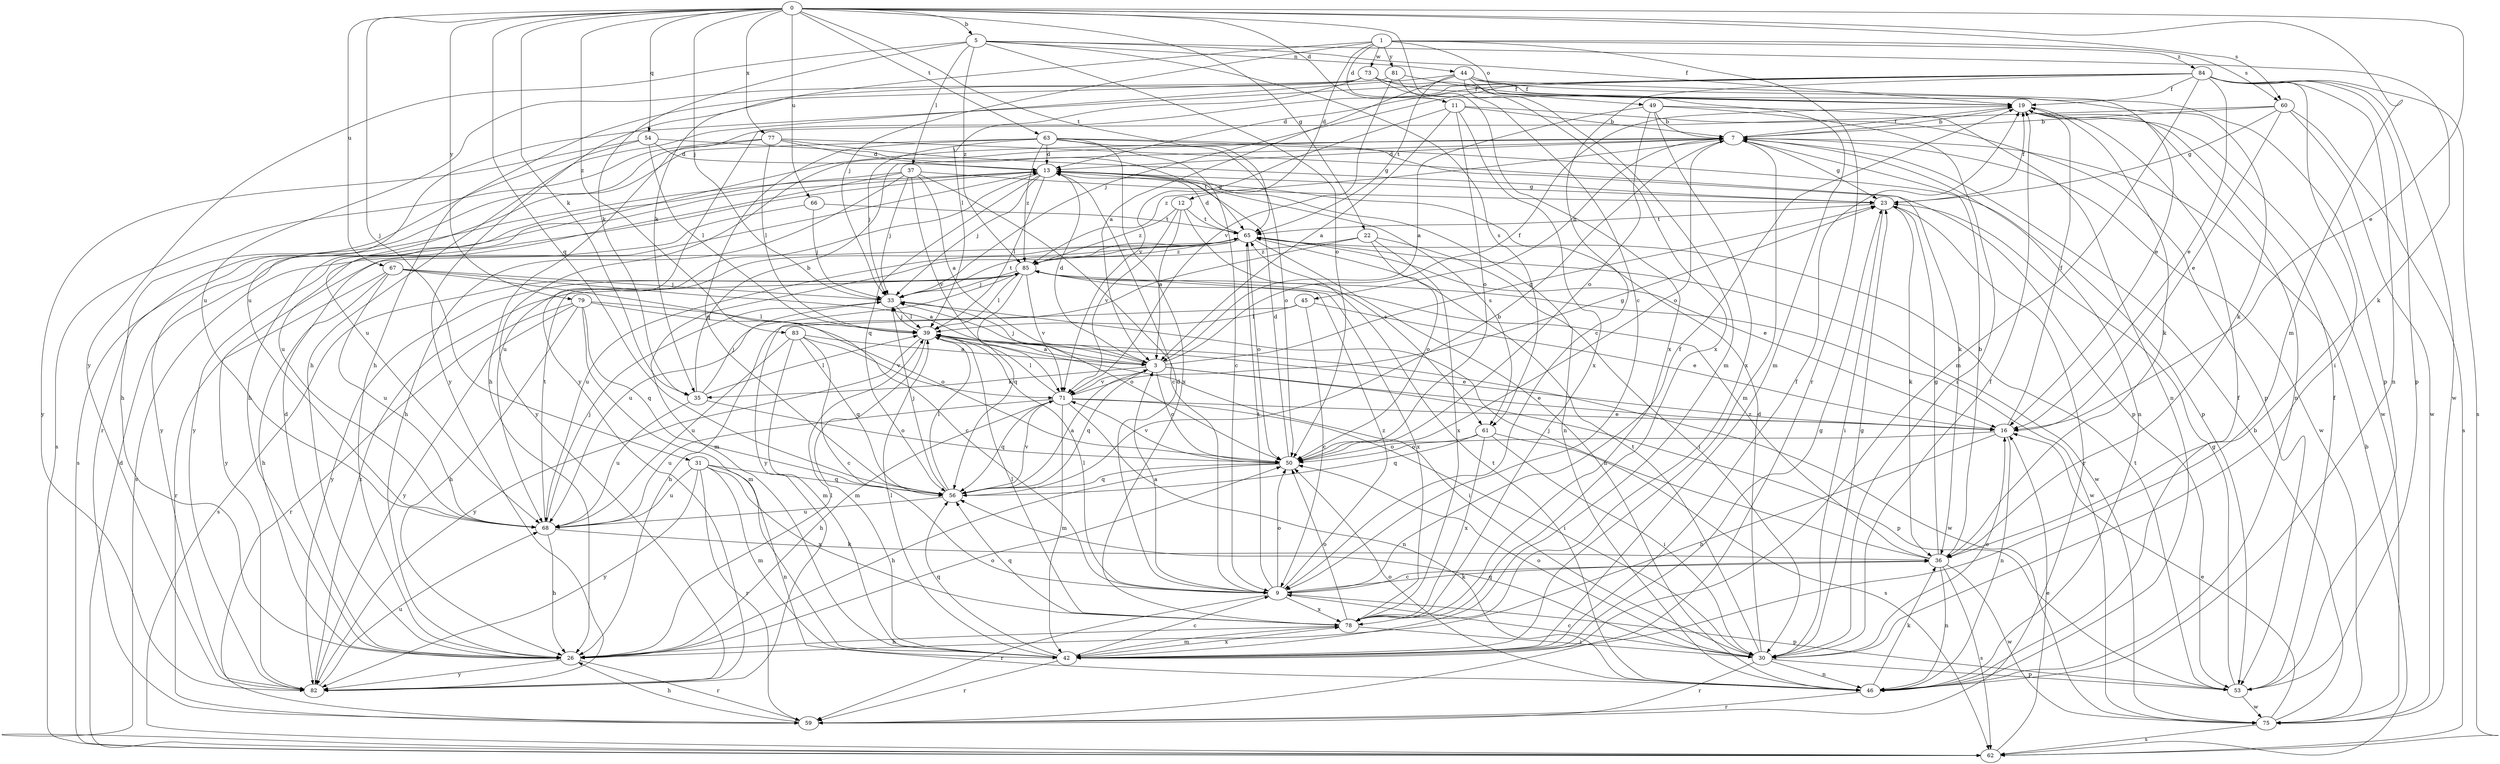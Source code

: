 strict digraph  {
0;
1;
3;
5;
7;
9;
11;
12;
13;
16;
19;
22;
23;
26;
30;
31;
33;
35;
36;
37;
39;
42;
44;
45;
46;
49;
50;
53;
54;
56;
59;
60;
61;
62;
63;
65;
66;
67;
68;
71;
73;
75;
77;
78;
79;
81;
82;
83;
84;
85;
0 -> 5  [label=b];
0 -> 9  [label=c];
0 -> 11  [label=d];
0 -> 16  [label=e];
0 -> 22  [label=g];
0 -> 31  [label=j];
0 -> 33  [label=j];
0 -> 35  [label=k];
0 -> 42  [label=m];
0 -> 54  [label=q];
0 -> 56  [label=q];
0 -> 60  [label=s];
0 -> 63  [label=t];
0 -> 65  [label=t];
0 -> 66  [label=u];
0 -> 67  [label=u];
0 -> 77  [label=x];
0 -> 79  [label=y];
0 -> 83  [label=z];
1 -> 11  [label=d];
1 -> 12  [label=d];
1 -> 33  [label=j];
1 -> 35  [label=k];
1 -> 49  [label=o];
1 -> 59  [label=r];
1 -> 60  [label=s];
1 -> 73  [label=w];
1 -> 81  [label=y];
1 -> 84  [label=z];
3 -> 13  [label=d];
3 -> 16  [label=e];
3 -> 19  [label=f];
3 -> 23  [label=g];
3 -> 33  [label=j];
3 -> 35  [label=k];
3 -> 50  [label=o];
3 -> 53  [label=p];
3 -> 56  [label=q];
3 -> 71  [label=v];
5 -> 19  [label=f];
5 -> 35  [label=k];
5 -> 36  [label=k];
5 -> 37  [label=l];
5 -> 44  [label=n];
5 -> 50  [label=o];
5 -> 61  [label=s];
5 -> 82  [label=y];
5 -> 85  [label=z];
7 -> 13  [label=d];
7 -> 19  [label=f];
7 -> 23  [label=g];
7 -> 42  [label=m];
7 -> 45  [label=n];
7 -> 46  [label=n];
7 -> 50  [label=o];
7 -> 68  [label=u];
7 -> 75  [label=w];
7 -> 82  [label=y];
7 -> 85  [label=z];
9 -> 3  [label=a];
9 -> 13  [label=d];
9 -> 19  [label=f];
9 -> 36  [label=k];
9 -> 39  [label=l];
9 -> 50  [label=o];
9 -> 53  [label=p];
9 -> 59  [label=r];
9 -> 65  [label=t];
9 -> 78  [label=x];
9 -> 85  [label=z];
11 -> 3  [label=a];
11 -> 7  [label=b];
11 -> 50  [label=o];
11 -> 53  [label=p];
11 -> 71  [label=v];
11 -> 78  [label=x];
12 -> 3  [label=a];
12 -> 61  [label=s];
12 -> 65  [label=t];
12 -> 71  [label=v];
12 -> 85  [label=z];
13 -> 23  [label=g];
13 -> 33  [label=j];
13 -> 39  [label=l];
13 -> 46  [label=n];
13 -> 56  [label=q];
13 -> 61  [label=s];
13 -> 62  [label=s];
13 -> 68  [label=u];
13 -> 82  [label=y];
16 -> 19  [label=f];
16 -> 26  [label=h];
16 -> 46  [label=n];
16 -> 50  [label=o];
19 -> 7  [label=b];
19 -> 36  [label=k];
19 -> 46  [label=n];
19 -> 75  [label=w];
22 -> 30  [label=i];
22 -> 50  [label=o];
22 -> 78  [label=x];
22 -> 82  [label=y];
22 -> 85  [label=z];
23 -> 19  [label=f];
23 -> 30  [label=i];
23 -> 36  [label=k];
23 -> 59  [label=r];
23 -> 65  [label=t];
26 -> 13  [label=d];
26 -> 39  [label=l];
26 -> 50  [label=o];
26 -> 59  [label=r];
26 -> 82  [label=y];
30 -> 9  [label=c];
30 -> 13  [label=d];
30 -> 16  [label=e];
30 -> 19  [label=f];
30 -> 23  [label=g];
30 -> 46  [label=n];
30 -> 50  [label=o];
30 -> 53  [label=p];
30 -> 56  [label=q];
30 -> 59  [label=r];
30 -> 65  [label=t];
31 -> 42  [label=m];
31 -> 46  [label=n];
31 -> 56  [label=q];
31 -> 59  [label=r];
31 -> 68  [label=u];
31 -> 78  [label=x];
31 -> 82  [label=y];
33 -> 39  [label=l];
33 -> 50  [label=o];
33 -> 65  [label=t];
35 -> 7  [label=b];
35 -> 33  [label=j];
35 -> 39  [label=l];
35 -> 50  [label=o];
35 -> 68  [label=u];
36 -> 7  [label=b];
36 -> 9  [label=c];
36 -> 23  [label=g];
36 -> 33  [label=j];
36 -> 46  [label=n];
36 -> 62  [label=s];
36 -> 75  [label=w];
36 -> 85  [label=z];
37 -> 3  [label=a];
37 -> 9  [label=c];
37 -> 23  [label=g];
37 -> 26  [label=h];
37 -> 33  [label=j];
37 -> 68  [label=u];
37 -> 71  [label=v];
37 -> 82  [label=y];
39 -> 3  [label=a];
39 -> 16  [label=e];
39 -> 30  [label=i];
39 -> 33  [label=j];
39 -> 42  [label=m];
39 -> 75  [label=w];
39 -> 82  [label=y];
42 -> 9  [label=c];
42 -> 19  [label=f];
42 -> 23  [label=g];
42 -> 39  [label=l];
42 -> 56  [label=q];
42 -> 59  [label=r];
42 -> 78  [label=x];
44 -> 3  [label=a];
44 -> 16  [label=e];
44 -> 19  [label=f];
44 -> 26  [label=h];
44 -> 42  [label=m];
44 -> 53  [label=p];
44 -> 65  [label=t];
44 -> 78  [label=x];
45 -> 9  [label=c];
45 -> 16  [label=e];
45 -> 26  [label=h];
45 -> 39  [label=l];
46 -> 19  [label=f];
46 -> 36  [label=k];
46 -> 50  [label=o];
46 -> 59  [label=r];
46 -> 65  [label=t];
49 -> 3  [label=a];
49 -> 7  [label=b];
49 -> 30  [label=i];
49 -> 46  [label=n];
49 -> 50  [label=o];
49 -> 78  [label=x];
50 -> 13  [label=d];
50 -> 26  [label=h];
50 -> 56  [label=q];
50 -> 71  [label=v];
53 -> 19  [label=f];
53 -> 23  [label=g];
53 -> 65  [label=t];
53 -> 75  [label=w];
54 -> 13  [label=d];
54 -> 26  [label=h];
54 -> 39  [label=l];
54 -> 65  [label=t];
54 -> 82  [label=y];
56 -> 3  [label=a];
56 -> 7  [label=b];
56 -> 33  [label=j];
56 -> 39  [label=l];
56 -> 68  [label=u];
56 -> 71  [label=v];
59 -> 26  [label=h];
60 -> 7  [label=b];
60 -> 16  [label=e];
60 -> 23  [label=g];
60 -> 26  [label=h];
60 -> 62  [label=s];
60 -> 75  [label=w];
61 -> 30  [label=i];
61 -> 50  [label=o];
61 -> 56  [label=q];
61 -> 62  [label=s];
61 -> 78  [label=x];
62 -> 7  [label=b];
62 -> 13  [label=d];
62 -> 16  [label=e];
63 -> 9  [label=c];
63 -> 13  [label=d];
63 -> 26  [label=h];
63 -> 33  [label=j];
63 -> 36  [label=k];
63 -> 50  [label=o];
63 -> 53  [label=p];
63 -> 56  [label=q];
63 -> 78  [label=x];
63 -> 85  [label=z];
65 -> 13  [label=d];
65 -> 16  [label=e];
65 -> 42  [label=m];
65 -> 46  [label=n];
65 -> 50  [label=o];
65 -> 68  [label=u];
65 -> 75  [label=w];
65 -> 82  [label=y];
65 -> 85  [label=z];
66 -> 33  [label=j];
66 -> 62  [label=s];
66 -> 65  [label=t];
67 -> 3  [label=a];
67 -> 9  [label=c];
67 -> 26  [label=h];
67 -> 33  [label=j];
67 -> 59  [label=r];
67 -> 68  [label=u];
68 -> 26  [label=h];
68 -> 33  [label=j];
68 -> 36  [label=k];
68 -> 65  [label=t];
71 -> 16  [label=e];
71 -> 23  [label=g];
71 -> 26  [label=h];
71 -> 30  [label=i];
71 -> 39  [label=l];
71 -> 42  [label=m];
71 -> 46  [label=n];
71 -> 56  [label=q];
71 -> 68  [label=u];
73 -> 19  [label=f];
73 -> 26  [label=h];
73 -> 36  [label=k];
73 -> 39  [label=l];
73 -> 42  [label=m];
73 -> 68  [label=u];
75 -> 7  [label=b];
75 -> 16  [label=e];
75 -> 62  [label=s];
77 -> 13  [label=d];
77 -> 23  [label=g];
77 -> 39  [label=l];
77 -> 53  [label=p];
77 -> 59  [label=r];
77 -> 62  [label=s];
78 -> 26  [label=h];
78 -> 30  [label=i];
78 -> 39  [label=l];
78 -> 42  [label=m];
78 -> 50  [label=o];
78 -> 56  [label=q];
79 -> 26  [label=h];
79 -> 39  [label=l];
79 -> 42  [label=m];
79 -> 50  [label=o];
79 -> 56  [label=q];
79 -> 59  [label=r];
79 -> 82  [label=y];
81 -> 19  [label=f];
81 -> 71  [label=v];
81 -> 78  [label=x];
81 -> 82  [label=y];
82 -> 68  [label=u];
82 -> 85  [label=z];
83 -> 3  [label=a];
83 -> 9  [label=c];
83 -> 42  [label=m];
83 -> 56  [label=q];
83 -> 68  [label=u];
83 -> 71  [label=v];
84 -> 9  [label=c];
84 -> 13  [label=d];
84 -> 16  [label=e];
84 -> 19  [label=f];
84 -> 30  [label=i];
84 -> 33  [label=j];
84 -> 42  [label=m];
84 -> 46  [label=n];
84 -> 53  [label=p];
84 -> 62  [label=s];
84 -> 68  [label=u];
84 -> 75  [label=w];
84 -> 82  [label=y];
85 -> 33  [label=j];
85 -> 39  [label=l];
85 -> 56  [label=q];
85 -> 62  [label=s];
85 -> 68  [label=u];
85 -> 71  [label=v];
85 -> 75  [label=w];
85 -> 78  [label=x];
85 -> 82  [label=y];
}
